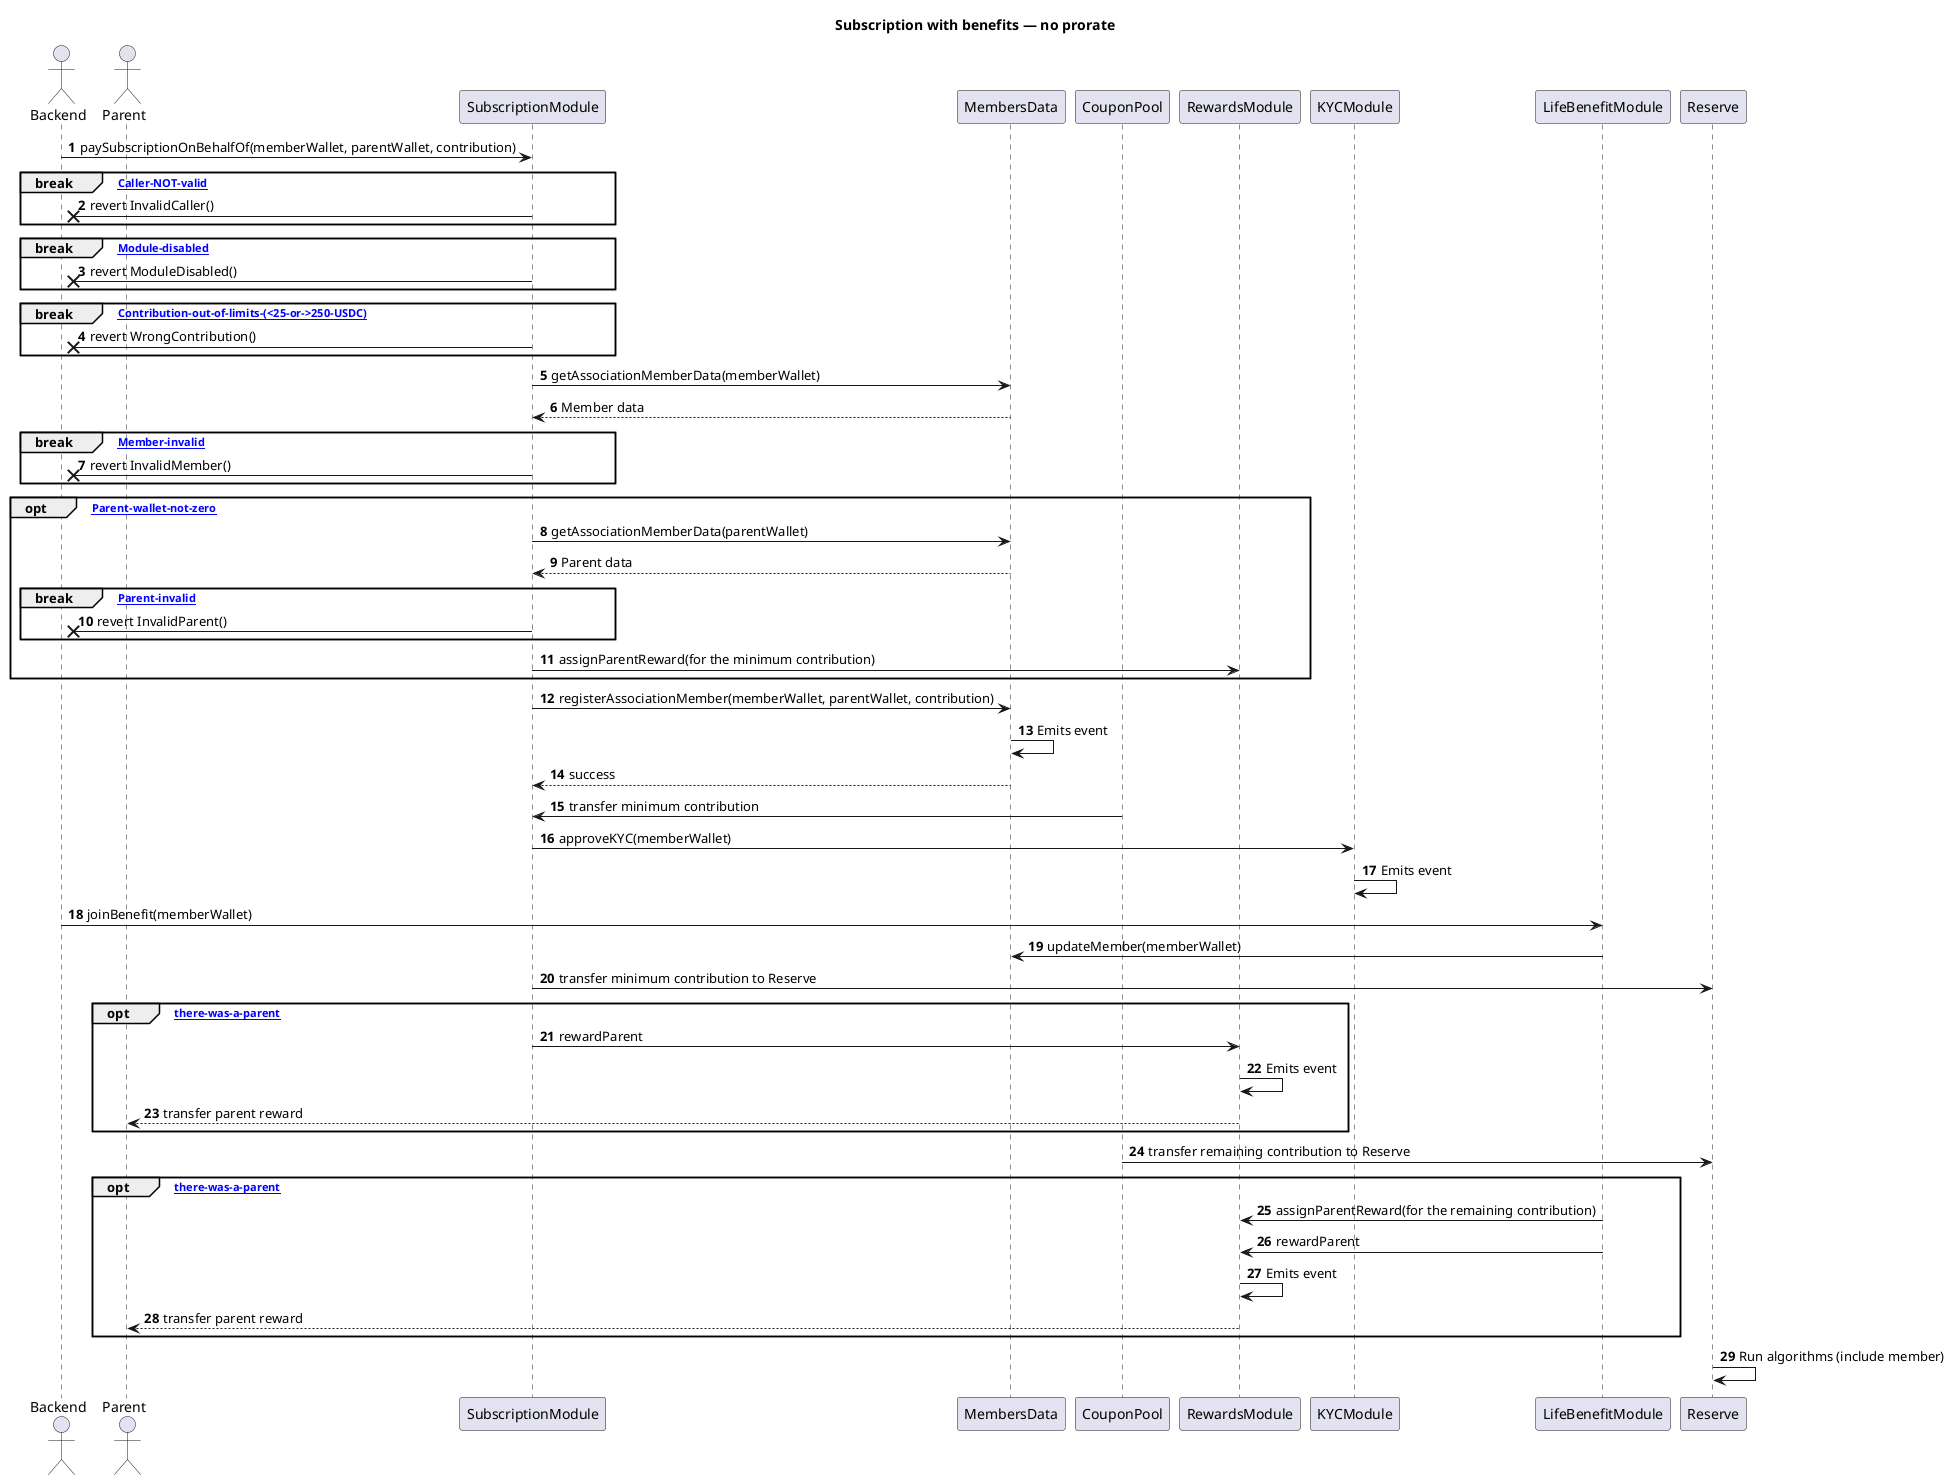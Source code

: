 @startuml Subscription_with_benefits_no_prorate
title Subscription with benefits — no prorate
autonumber

actor Backend
actor Parent
participant SubscriptionModule
participant MembersData
participant CouponPool
participant RewardsModule
participant KYCModule
participant LifeBenefitModule
participant Reserve

Backend -> SubscriptionModule: paySubscriptionOnBehalfOf(memberWallet, parentWallet, contribution)

break [Caller-NOT-valid]
  SubscriptionModule -x Backend: revert InvalidCaller()
end

break [Module-disabled]
  SubscriptionModule -x Backend: revert ModuleDisabled()
end

break [Contribution-out-of-limits-(<25-or->250-USDC)]
  SubscriptionModule -x Backend: revert WrongContribution()
end

SubscriptionModule -> MembersData: getAssociationMemberData(memberWallet)
MembersData --> SubscriptionModule: Member data

break [Member-invalid]
  SubscriptionModule -x Backend: revert InvalidMember()
end

opt [Parent-wallet-not-zero]
  SubscriptionModule -> MembersData: getAssociationMemberData(parentWallet)
  MembersData --> SubscriptionModule: Parent data

  break [Parent-invalid]
    SubscriptionModule -x Backend: revert InvalidParent()
  end

  SubscriptionModule -> RewardsModule: assignParentReward(for the minimum contribution)
end

SubscriptionModule -> MembersData: registerAssociationMember(memberWallet, parentWallet, contribution)
MembersData -> MembersData: Emits event
MembersData --> SubscriptionModule: success

CouponPool -> SubscriptionModule: transfer minimum contribution
SubscriptionModule -> KYCModule: approveKYC(memberWallet)
KYCModule -> KYCModule: Emits event

Backend -> LifeBenefitModule: joinBenefit(memberWallet)
LifeBenefitModule -> MembersData: updateMember(memberWallet)

SubscriptionModule -> Reserve: transfer minimum contribution to Reserve

opt [there-was-a-parent]
  SubscriptionModule -> RewardsModule: rewardParent
  RewardsModule -> RewardsModule: Emits event
  RewardsModule --> Parent: transfer parent reward
end

CouponPool -> Reserve: transfer remaining contribution to Reserve

opt [there-was-a-parent]
  LifeBenefitModule -> RewardsModule: assignParentReward(for the remaining contribution)
  LifeBenefitModule -> RewardsModule: rewardParent
  RewardsModule -> RewardsModule: Emits event
  RewardsModule --> Parent: transfer parent reward
end

Reserve -> Reserve: Run algorithms (include member)

@enduml
